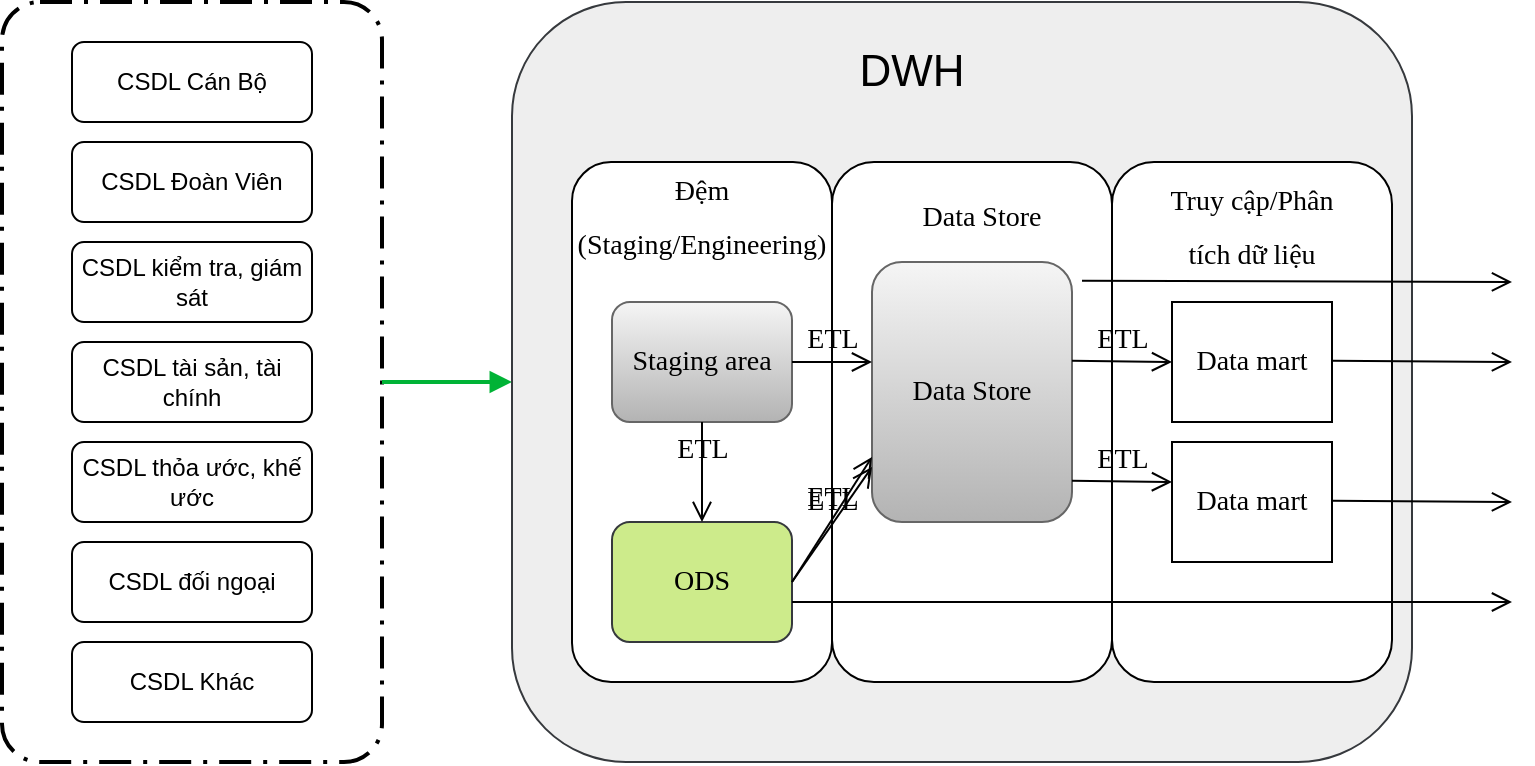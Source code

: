 <mxfile version="17.4.1" type="github">
  <diagram id="6oYB8ZV8PaiqR3EdmOuZ" name="Page-1">
    <mxGraphModel dx="1221" dy="644" grid="1" gridSize="10" guides="1" tooltips="1" connect="1" arrows="1" fold="1" page="1" pageScale="1" pageWidth="850" pageHeight="1100" math="0" shadow="0">
      <root>
        <mxCell id="0" />
        <mxCell id="1" parent="0" />
        <mxCell id="sHoyXKJvxX7CLdXnehRB-6" value="CSDL Cán Bộ" style="rounded=1;whiteSpace=wrap;html=1;" vertex="1" parent="1">
          <mxGeometry x="70" y="300" width="120" height="40" as="geometry" />
        </mxCell>
        <mxCell id="sHoyXKJvxX7CLdXnehRB-7" value="CSDL Đoàn Viên" style="rounded=1;whiteSpace=wrap;html=1;" vertex="1" parent="1">
          <mxGeometry x="70" y="350" width="120" height="40" as="geometry" />
        </mxCell>
        <mxCell id="sHoyXKJvxX7CLdXnehRB-8" value="CSDL kiểm tra, giám sát" style="rounded=1;whiteSpace=wrap;html=1;" vertex="1" parent="1">
          <mxGeometry x="70" y="400" width="120" height="40" as="geometry" />
        </mxCell>
        <mxCell id="sHoyXKJvxX7CLdXnehRB-9" value="CSDL tài sản, tài chính" style="rounded=1;whiteSpace=wrap;html=1;" vertex="1" parent="1">
          <mxGeometry x="70" y="450" width="120" height="40" as="geometry" />
        </mxCell>
        <mxCell id="sHoyXKJvxX7CLdXnehRB-10" value="CSDL thỏa ước, khế ước" style="rounded=1;whiteSpace=wrap;html=1;" vertex="1" parent="1">
          <mxGeometry x="70" y="500" width="120" height="40" as="geometry" />
        </mxCell>
        <mxCell id="sHoyXKJvxX7CLdXnehRB-11" value="CSDL đối ngoại" style="rounded=1;whiteSpace=wrap;html=1;" vertex="1" parent="1">
          <mxGeometry x="70" y="550" width="120" height="40" as="geometry" />
        </mxCell>
        <mxCell id="sHoyXKJvxX7CLdXnehRB-12" value="CSDL Khác" style="rounded=1;whiteSpace=wrap;html=1;" vertex="1" parent="1">
          <mxGeometry x="70" y="600" width="120" height="40" as="geometry" />
        </mxCell>
        <mxCell id="sHoyXKJvxX7CLdXnehRB-15" value="" style="points=[[0.25,0,0],[0.5,0,0],[0.75,0,0],[1,0.25,0],[1,0.5,0],[1,0.75,0],[0.75,1,0],[0.5,1,0],[0.25,1,0],[0,0.75,0],[0,0.5,0],[0,0.25,0]];rounded=1;arcSize=10;dashed=1;strokeColor=#000000;fillColor=none;gradientColor=none;dashPattern=8 3 1 3;strokeWidth=2;" vertex="1" parent="1">
          <mxGeometry x="35" y="280" width="190" height="380" as="geometry" />
        </mxCell>
        <mxCell id="sHoyXKJvxX7CLdXnehRB-19" value="" style="edgeStyle=none;rounded=0;html=1;jettySize=auto;orthogonalLoop=1;strokeColor=#00B336;strokeWidth=2;fontColor=#000000;jumpStyle=none;endArrow=block;endFill=1;startArrow=none;" edge="1" parent="1" source="sHoyXKJvxX7CLdXnehRB-15">
          <mxGeometry width="100" relative="1" as="geometry">
            <mxPoint x="225" y="470" as="sourcePoint" />
            <mxPoint x="290" y="470" as="targetPoint" />
          </mxGeometry>
        </mxCell>
        <mxCell id="sHoyXKJvxX7CLdXnehRB-27" value="" style="rounded=1;whiteSpace=wrap;html=1;fillColor=#eeeeee;strokeColor=#36393d;" vertex="1" parent="1">
          <mxGeometry x="290" y="280" width="450" height="380" as="geometry" />
        </mxCell>
        <mxCell id="sHoyXKJvxX7CLdXnehRB-28" value="&lt;font style=&quot;font-size: 22px&quot;&gt;DWH&lt;/font&gt;" style="text;html=1;strokeColor=none;fillColor=none;align=center;verticalAlign=middle;whiteSpace=wrap;rounded=0;" vertex="1" parent="1">
          <mxGeometry x="310" y="300" width="360" height="30" as="geometry" />
        </mxCell>
        <mxCell id="sHoyXKJvxX7CLdXnehRB-30" value="" style="rounded=1;whiteSpace=wrap;html=1;fontSize=22;" vertex="1" parent="1">
          <mxGeometry x="320" y="360" width="130" height="260" as="geometry" />
        </mxCell>
        <mxCell id="sHoyXKJvxX7CLdXnehRB-31" value="&lt;font face=&quot;Times New Roman&quot; style=&quot;font-size: 14px&quot;&gt;Đệm (Staging/Engineering)&lt;/font&gt;" style="text;html=1;strokeColor=none;fillColor=none;align=center;verticalAlign=middle;whiteSpace=wrap;rounded=0;fontSize=22;" vertex="1" parent="1">
          <mxGeometry x="320" y="370" width="130" height="30" as="geometry" />
        </mxCell>
        <mxCell id="sHoyXKJvxX7CLdXnehRB-32" value="ODS" style="rounded=1;whiteSpace=wrap;html=1;fontFamily=Times New Roman;fontSize=14;fillColor=#cdeb8b;strokeColor=#36393d;" vertex="1" parent="1">
          <mxGeometry x="340" y="540" width="90" height="60" as="geometry" />
        </mxCell>
        <mxCell id="sHoyXKJvxX7CLdXnehRB-34" value="" style="rounded=1;whiteSpace=wrap;html=1;fontSize=22;" vertex="1" parent="1">
          <mxGeometry x="450" y="360" width="140" height="260" as="geometry" />
        </mxCell>
        <mxCell id="sHoyXKJvxX7CLdXnehRB-35" value="&lt;font face=&quot;Times New Roman&quot;&gt;&lt;span style=&quot;font-size: 14px&quot;&gt;Data Store&lt;/span&gt;&lt;/font&gt;" style="text;html=1;strokeColor=none;fillColor=none;align=center;verticalAlign=middle;whiteSpace=wrap;rounded=0;fontSize=22;" vertex="1" parent="1">
          <mxGeometry x="475" y="370" width="100" height="30" as="geometry" />
        </mxCell>
        <mxCell id="sHoyXKJvxX7CLdXnehRB-36" value="" style="rounded=1;whiteSpace=wrap;html=1;fontSize=22;" vertex="1" parent="1">
          <mxGeometry x="590" y="360" width="140" height="260" as="geometry" />
        </mxCell>
        <mxCell id="sHoyXKJvxX7CLdXnehRB-37" value="&lt;font face=&quot;Times New Roman&quot;&gt;&lt;span style=&quot;font-size: 14px&quot;&gt;Truy cập/Phân tích dữ liệu&lt;/span&gt;&lt;/font&gt;" style="text;html=1;strokeColor=none;fillColor=none;align=center;verticalAlign=middle;whiteSpace=wrap;rounded=0;fontSize=22;" vertex="1" parent="1">
          <mxGeometry x="610" y="370" width="100" height="40" as="geometry" />
        </mxCell>
        <mxCell id="sHoyXKJvxX7CLdXnehRB-57" value="Staging area" style="rounded=1;whiteSpace=wrap;html=1;fontFamily=Times New Roman;fontSize=14;fillColor=#f5f5f5;strokeColor=#666666;gradientColor=#b3b3b3;" vertex="1" parent="1">
          <mxGeometry x="340" y="430" width="90" height="60" as="geometry" />
        </mxCell>
        <mxCell id="sHoyXKJvxX7CLdXnehRB-58" value="ETL" style="endArrow=open;startArrow=none;endFill=0;startFill=0;endSize=8;html=1;verticalAlign=bottom;labelBackgroundColor=none;strokeWidth=1;rounded=0;fontFamily=Times New Roman;fontSize=14;exitX=0.5;exitY=1;exitDx=0;exitDy=0;entryX=0.5;entryY=0;entryDx=0;entryDy=0;" edge="1" parent="1" source="sHoyXKJvxX7CLdXnehRB-57" target="sHoyXKJvxX7CLdXnehRB-32">
          <mxGeometry width="160" relative="1" as="geometry">
            <mxPoint x="220" y="780" as="sourcePoint" />
            <mxPoint x="380" y="780" as="targetPoint" />
          </mxGeometry>
        </mxCell>
        <mxCell id="sHoyXKJvxX7CLdXnehRB-59" value="Data Store" style="rounded=1;whiteSpace=wrap;html=1;fontFamily=Times New Roman;fontSize=14;fillColor=#f5f5f5;gradientColor=#b3b3b3;strokeColor=#666666;" vertex="1" parent="1">
          <mxGeometry x="470" y="410" width="100" height="130" as="geometry" />
        </mxCell>
        <mxCell id="sHoyXKJvxX7CLdXnehRB-60" value="ETL" style="endArrow=open;startArrow=none;endFill=0;startFill=0;endSize=8;html=1;verticalAlign=bottom;labelBackgroundColor=none;strokeWidth=1;rounded=0;fontFamily=Times New Roman;fontSize=14;" edge="1" parent="1">
          <mxGeometry width="160" relative="1" as="geometry">
            <mxPoint x="430" y="460" as="sourcePoint" />
            <mxPoint x="470" y="460" as="targetPoint" />
          </mxGeometry>
        </mxCell>
        <mxCell id="sHoyXKJvxX7CLdXnehRB-61" value="ETL" style="endArrow=open;startArrow=none;endFill=0;startFill=0;endSize=8;html=1;verticalAlign=bottom;labelBackgroundColor=none;strokeWidth=1;rounded=0;fontFamily=Times New Roman;fontSize=14;entryX=0;entryY=0.75;entryDx=0;entryDy=0;exitX=1;exitY=0.5;exitDx=0;exitDy=0;" edge="1" parent="1" source="sHoyXKJvxX7CLdXnehRB-32" target="sHoyXKJvxX7CLdXnehRB-59">
          <mxGeometry width="160" relative="1" as="geometry">
            <mxPoint x="440" y="470" as="sourcePoint" />
            <mxPoint x="479.4" y="472.32" as="targetPoint" />
          </mxGeometry>
        </mxCell>
        <mxCell id="sHoyXKJvxX7CLdXnehRB-62" value="ETL" style="endArrow=open;startArrow=none;endFill=0;startFill=0;endSize=8;html=1;verticalAlign=bottom;labelBackgroundColor=none;strokeWidth=1;rounded=0;fontFamily=Times New Roman;fontSize=14;entryX=0;entryY=0.75;entryDx=0;entryDy=0;exitX=1;exitY=0.5;exitDx=0;exitDy=0;" edge="1" parent="1">
          <mxGeometry width="160" relative="1" as="geometry">
            <mxPoint x="430" y="570.0" as="sourcePoint" />
            <mxPoint x="470" y="512.5" as="targetPoint" />
          </mxGeometry>
        </mxCell>
        <mxCell id="sHoyXKJvxX7CLdXnehRB-63" value="" style="endArrow=open;startArrow=none;endFill=0;startFill=0;endSize=8;html=1;verticalAlign=bottom;labelBackgroundColor=none;strokeWidth=1;rounded=0;fontFamily=Times New Roman;fontSize=14;exitX=1;exitY=0.5;exitDx=0;exitDy=0;" edge="1" parent="1">
          <mxGeometry width="160" relative="1" as="geometry">
            <mxPoint x="430" y="580.0" as="sourcePoint" />
            <mxPoint x="790" y="580" as="targetPoint" />
            <Array as="points">
              <mxPoint x="610" y="580" />
            </Array>
          </mxGeometry>
        </mxCell>
        <mxCell id="sHoyXKJvxX7CLdXnehRB-64" value="Data mart" style="rounded=0;whiteSpace=wrap;html=1;fontFamily=Times New Roman;fontSize=14;" vertex="1" parent="1">
          <mxGeometry x="620" y="430" width="80" height="60" as="geometry" />
        </mxCell>
        <mxCell id="sHoyXKJvxX7CLdXnehRB-65" value="Data mart" style="rounded=0;whiteSpace=wrap;html=1;fontFamily=Times New Roman;fontSize=14;" vertex="1" parent="1">
          <mxGeometry x="620" y="500" width="80" height="60" as="geometry" />
        </mxCell>
        <mxCell id="sHoyXKJvxX7CLdXnehRB-66" value="ETL" style="endArrow=open;startArrow=none;endFill=0;startFill=0;endSize=8;html=1;verticalAlign=bottom;labelBackgroundColor=none;strokeWidth=1;rounded=0;fontFamily=Times New Roman;fontSize=14;entryX=0;entryY=0.5;entryDx=0;entryDy=0;" edge="1" parent="1" target="sHoyXKJvxX7CLdXnehRB-64">
          <mxGeometry width="160" relative="1" as="geometry">
            <mxPoint x="570" y="459.41" as="sourcePoint" />
            <mxPoint x="610" y="459.41" as="targetPoint" />
          </mxGeometry>
        </mxCell>
        <mxCell id="sHoyXKJvxX7CLdXnehRB-67" value="ETL" style="endArrow=open;startArrow=none;endFill=0;startFill=0;endSize=8;html=1;verticalAlign=bottom;labelBackgroundColor=none;strokeWidth=1;rounded=0;fontFamily=Times New Roman;fontSize=14;entryX=0;entryY=0.5;entryDx=0;entryDy=0;" edge="1" parent="1">
          <mxGeometry width="160" relative="1" as="geometry">
            <mxPoint x="570" y="519.41" as="sourcePoint" />
            <mxPoint x="620" y="520" as="targetPoint" />
          </mxGeometry>
        </mxCell>
        <mxCell id="sHoyXKJvxX7CLdXnehRB-69" value="" style="endArrow=open;startArrow=none;endFill=0;startFill=0;endSize=8;html=1;verticalAlign=bottom;labelBackgroundColor=none;strokeWidth=1;rounded=0;fontFamily=Times New Roman;fontSize=14;" edge="1" parent="1">
          <mxGeometry width="160" relative="1" as="geometry">
            <mxPoint x="700" y="459.41" as="sourcePoint" />
            <mxPoint x="790" y="460" as="targetPoint" />
          </mxGeometry>
        </mxCell>
        <mxCell id="sHoyXKJvxX7CLdXnehRB-70" value="" style="endArrow=open;startArrow=none;endFill=0;startFill=0;endSize=8;html=1;verticalAlign=bottom;labelBackgroundColor=none;strokeWidth=1;rounded=0;fontFamily=Times New Roman;fontSize=14;" edge="1" parent="1">
          <mxGeometry width="160" relative="1" as="geometry">
            <mxPoint x="700" y="529.41" as="sourcePoint" />
            <mxPoint x="790" y="530" as="targetPoint" />
          </mxGeometry>
        </mxCell>
        <mxCell id="sHoyXKJvxX7CLdXnehRB-71" value="" style="endArrow=open;startArrow=none;endFill=0;startFill=0;endSize=8;html=1;verticalAlign=bottom;labelBackgroundColor=none;strokeWidth=1;rounded=0;fontFamily=Times New Roman;fontSize=14;" edge="1" parent="1">
          <mxGeometry width="160" relative="1" as="geometry">
            <mxPoint x="575" y="419.41" as="sourcePoint" />
            <mxPoint x="790" y="420" as="targetPoint" />
          </mxGeometry>
        </mxCell>
      </root>
    </mxGraphModel>
  </diagram>
</mxfile>
